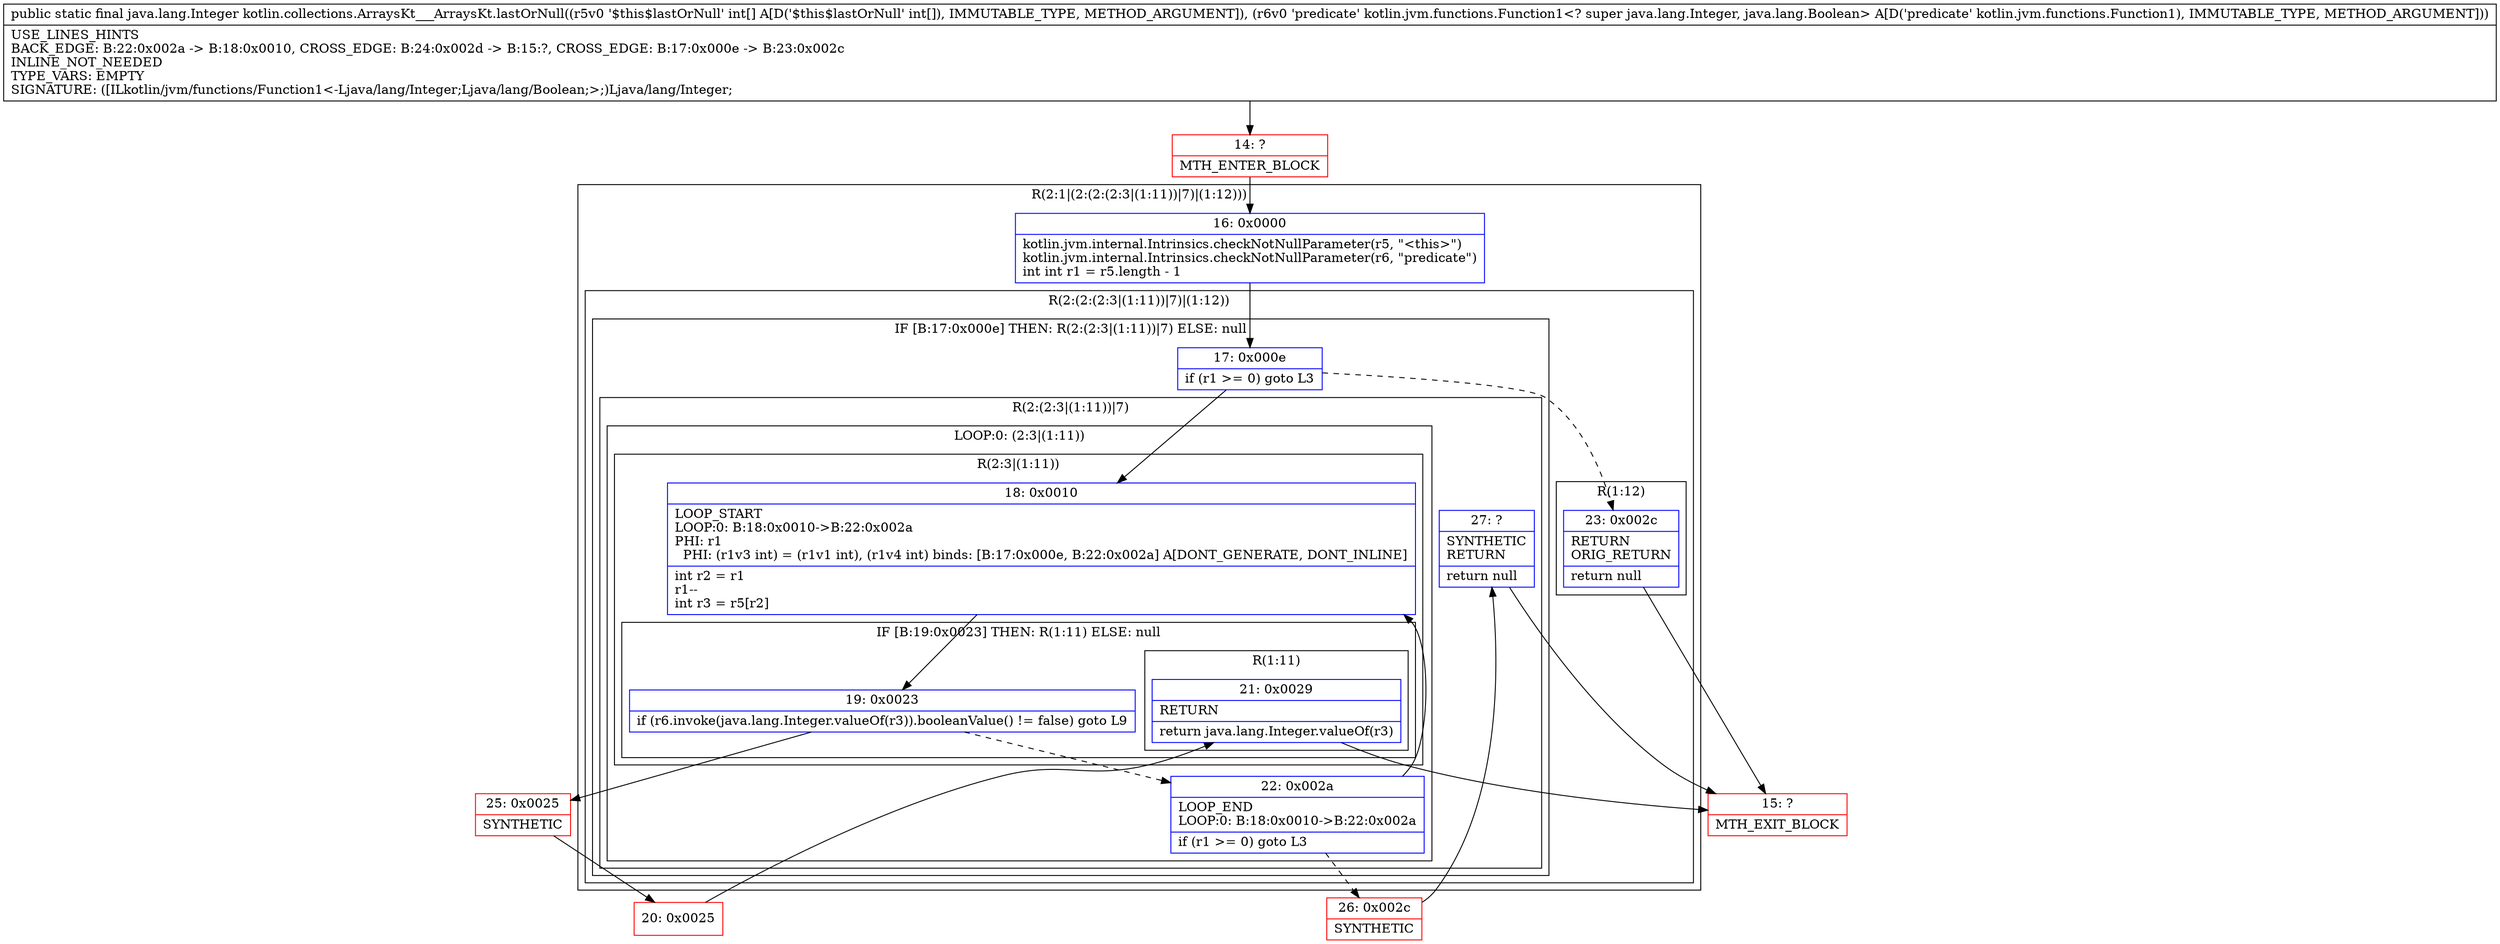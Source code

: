 digraph "CFG forkotlin.collections.ArraysKt___ArraysKt.lastOrNull([ILkotlin\/jvm\/functions\/Function1;)Ljava\/lang\/Integer;" {
subgraph cluster_Region_1988579706 {
label = "R(2:1|(2:(2:(2:3|(1:11))|7)|(1:12)))";
node [shape=record,color=blue];
Node_16 [shape=record,label="{16\:\ 0x0000|kotlin.jvm.internal.Intrinsics.checkNotNullParameter(r5, \"\<this\>\")\lkotlin.jvm.internal.Intrinsics.checkNotNullParameter(r6, \"predicate\")\lint int r1 = r5.length \- 1\l}"];
subgraph cluster_Region_507197532 {
label = "R(2:(2:(2:3|(1:11))|7)|(1:12))";
node [shape=record,color=blue];
subgraph cluster_IfRegion_65174888 {
label = "IF [B:17:0x000e] THEN: R(2:(2:3|(1:11))|7) ELSE: null";
node [shape=record,color=blue];
Node_17 [shape=record,label="{17\:\ 0x000e|if (r1 \>= 0) goto L3\l}"];
subgraph cluster_Region_793015371 {
label = "R(2:(2:3|(1:11))|7)";
node [shape=record,color=blue];
subgraph cluster_LoopRegion_1286140308 {
label = "LOOP:0: (2:3|(1:11))";
node [shape=record,color=blue];
Node_22 [shape=record,label="{22\:\ 0x002a|LOOP_END\lLOOP:0: B:18:0x0010\-\>B:22:0x002a\l|if (r1 \>= 0) goto L3\l}"];
subgraph cluster_Region_1238430593 {
label = "R(2:3|(1:11))";
node [shape=record,color=blue];
Node_18 [shape=record,label="{18\:\ 0x0010|LOOP_START\lLOOP:0: B:18:0x0010\-\>B:22:0x002a\lPHI: r1 \l  PHI: (r1v3 int) = (r1v1 int), (r1v4 int) binds: [B:17:0x000e, B:22:0x002a] A[DONT_GENERATE, DONT_INLINE]\l|int r2 = r1\lr1\-\-\lint r3 = r5[r2]\l}"];
subgraph cluster_IfRegion_6841850 {
label = "IF [B:19:0x0023] THEN: R(1:11) ELSE: null";
node [shape=record,color=blue];
Node_19 [shape=record,label="{19\:\ 0x0023|if (r6.invoke(java.lang.Integer.valueOf(r3)).booleanValue() != false) goto L9\l}"];
subgraph cluster_Region_1315623565 {
label = "R(1:11)";
node [shape=record,color=blue];
Node_21 [shape=record,label="{21\:\ 0x0029|RETURN\l|return java.lang.Integer.valueOf(r3)\l}"];
}
}
}
}
Node_27 [shape=record,label="{27\:\ ?|SYNTHETIC\lRETURN\l|return null\l}"];
}
}
subgraph cluster_Region_1388110203 {
label = "R(1:12)";
node [shape=record,color=blue];
Node_23 [shape=record,label="{23\:\ 0x002c|RETURN\lORIG_RETURN\l|return null\l}"];
}
}
}
Node_14 [shape=record,color=red,label="{14\:\ ?|MTH_ENTER_BLOCK\l}"];
Node_26 [shape=record,color=red,label="{26\:\ 0x002c|SYNTHETIC\l}"];
Node_15 [shape=record,color=red,label="{15\:\ ?|MTH_EXIT_BLOCK\l}"];
Node_25 [shape=record,color=red,label="{25\:\ 0x0025|SYNTHETIC\l}"];
Node_20 [shape=record,color=red,label="{20\:\ 0x0025}"];
MethodNode[shape=record,label="{public static final java.lang.Integer kotlin.collections.ArraysKt___ArraysKt.lastOrNull((r5v0 '$this$lastOrNull' int[] A[D('$this$lastOrNull' int[]), IMMUTABLE_TYPE, METHOD_ARGUMENT]), (r6v0 'predicate' kotlin.jvm.functions.Function1\<? super java.lang.Integer, java.lang.Boolean\> A[D('predicate' kotlin.jvm.functions.Function1), IMMUTABLE_TYPE, METHOD_ARGUMENT]))  | USE_LINES_HINTS\lBACK_EDGE: B:22:0x002a \-\> B:18:0x0010, CROSS_EDGE: B:24:0x002d \-\> B:15:?, CROSS_EDGE: B:17:0x000e \-\> B:23:0x002c\lINLINE_NOT_NEEDED\lTYPE_VARS: EMPTY\lSIGNATURE: ([ILkotlin\/jvm\/functions\/Function1\<\-Ljava\/lang\/Integer;Ljava\/lang\/Boolean;\>;)Ljava\/lang\/Integer;\l}"];
MethodNode -> Node_14;Node_16 -> Node_17;
Node_17 -> Node_18;
Node_17 -> Node_23[style=dashed];
Node_22 -> Node_18;
Node_22 -> Node_26[style=dashed];
Node_18 -> Node_19;
Node_19 -> Node_22[style=dashed];
Node_19 -> Node_25;
Node_21 -> Node_15;
Node_27 -> Node_15;
Node_23 -> Node_15;
Node_14 -> Node_16;
Node_26 -> Node_27;
Node_25 -> Node_20;
Node_20 -> Node_21;
}

